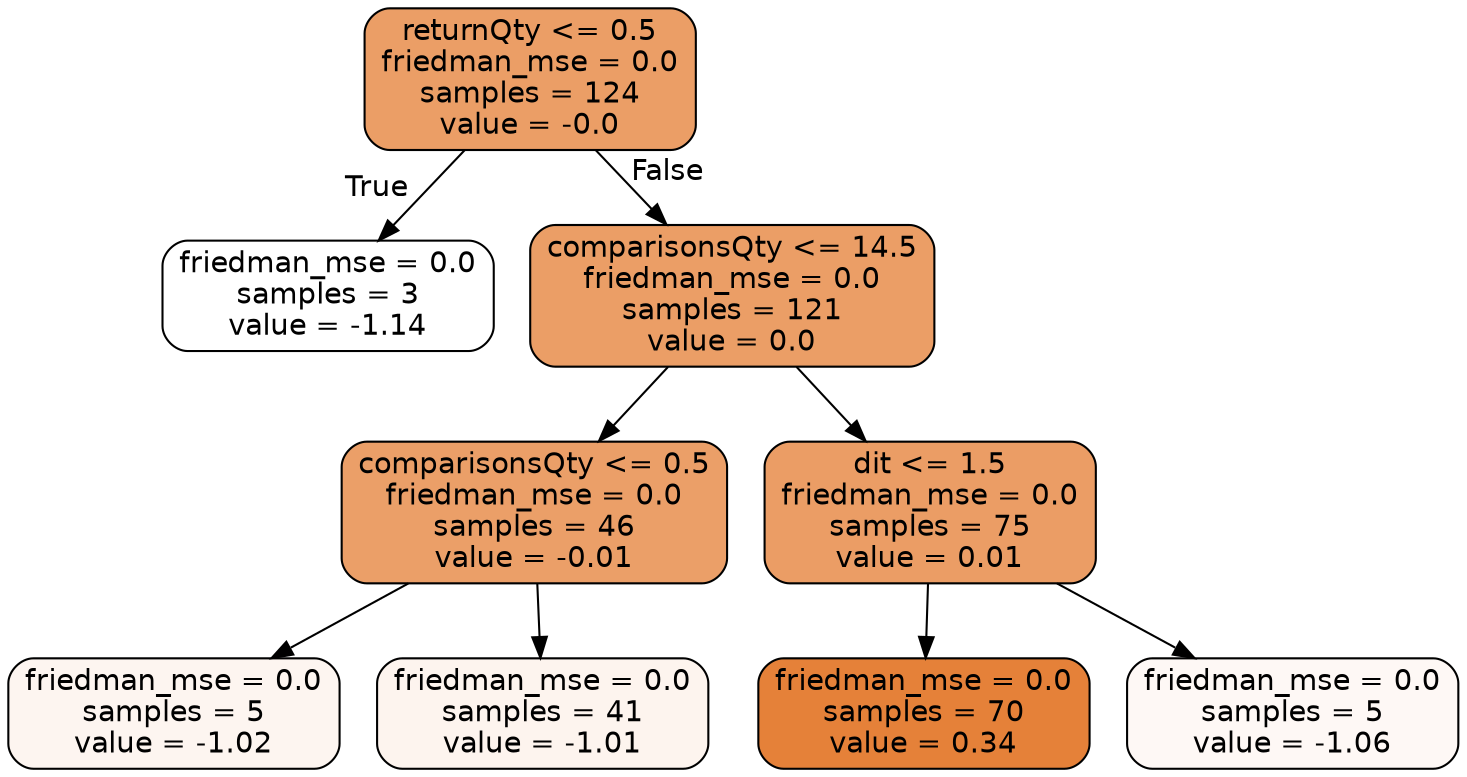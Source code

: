 digraph Tree {
node [shape=box, style="filled, rounded", color="black", fontname="helvetica"] ;
edge [fontname="helvetica"] ;
0 [label="returnQty <= 0.5\nfriedman_mse = 0.0\nsamples = 124\nvalue = -0.0", fillcolor="#eb9e66"] ;
1 [label="friedman_mse = 0.0\nsamples = 3\nvalue = -1.14", fillcolor="#ffffff"] ;
0 -> 1 [labeldistance=2.5, labelangle=45, headlabel="True"] ;
2 [label="comparisonsQty <= 14.5\nfriedman_mse = 0.0\nsamples = 121\nvalue = 0.0", fillcolor="#eb9e66"] ;
0 -> 2 [labeldistance=2.5, labelangle=-45, headlabel="False"] ;
3 [label="comparisonsQty <= 0.5\nfriedman_mse = 0.0\nsamples = 46\nvalue = -0.01", fillcolor="#eb9f68"] ;
2 -> 3 ;
7 [label="friedman_mse = 0.0\nsamples = 5\nvalue = -1.02", fillcolor="#fdf5f0"] ;
3 -> 7 ;
8 [label="friedman_mse = 0.0\nsamples = 41\nvalue = -1.01", fillcolor="#fdf4ee"] ;
3 -> 8 ;
4 [label="dit <= 1.5\nfriedman_mse = 0.0\nsamples = 75\nvalue = 0.01", fillcolor="#eb9d65"] ;
2 -> 4 ;
5 [label="friedman_mse = 0.0\nsamples = 70\nvalue = 0.34", fillcolor="#e58139"] ;
4 -> 5 ;
6 [label="friedman_mse = 0.0\nsamples = 5\nvalue = -1.06", fillcolor="#fef8f5"] ;
4 -> 6 ;
}